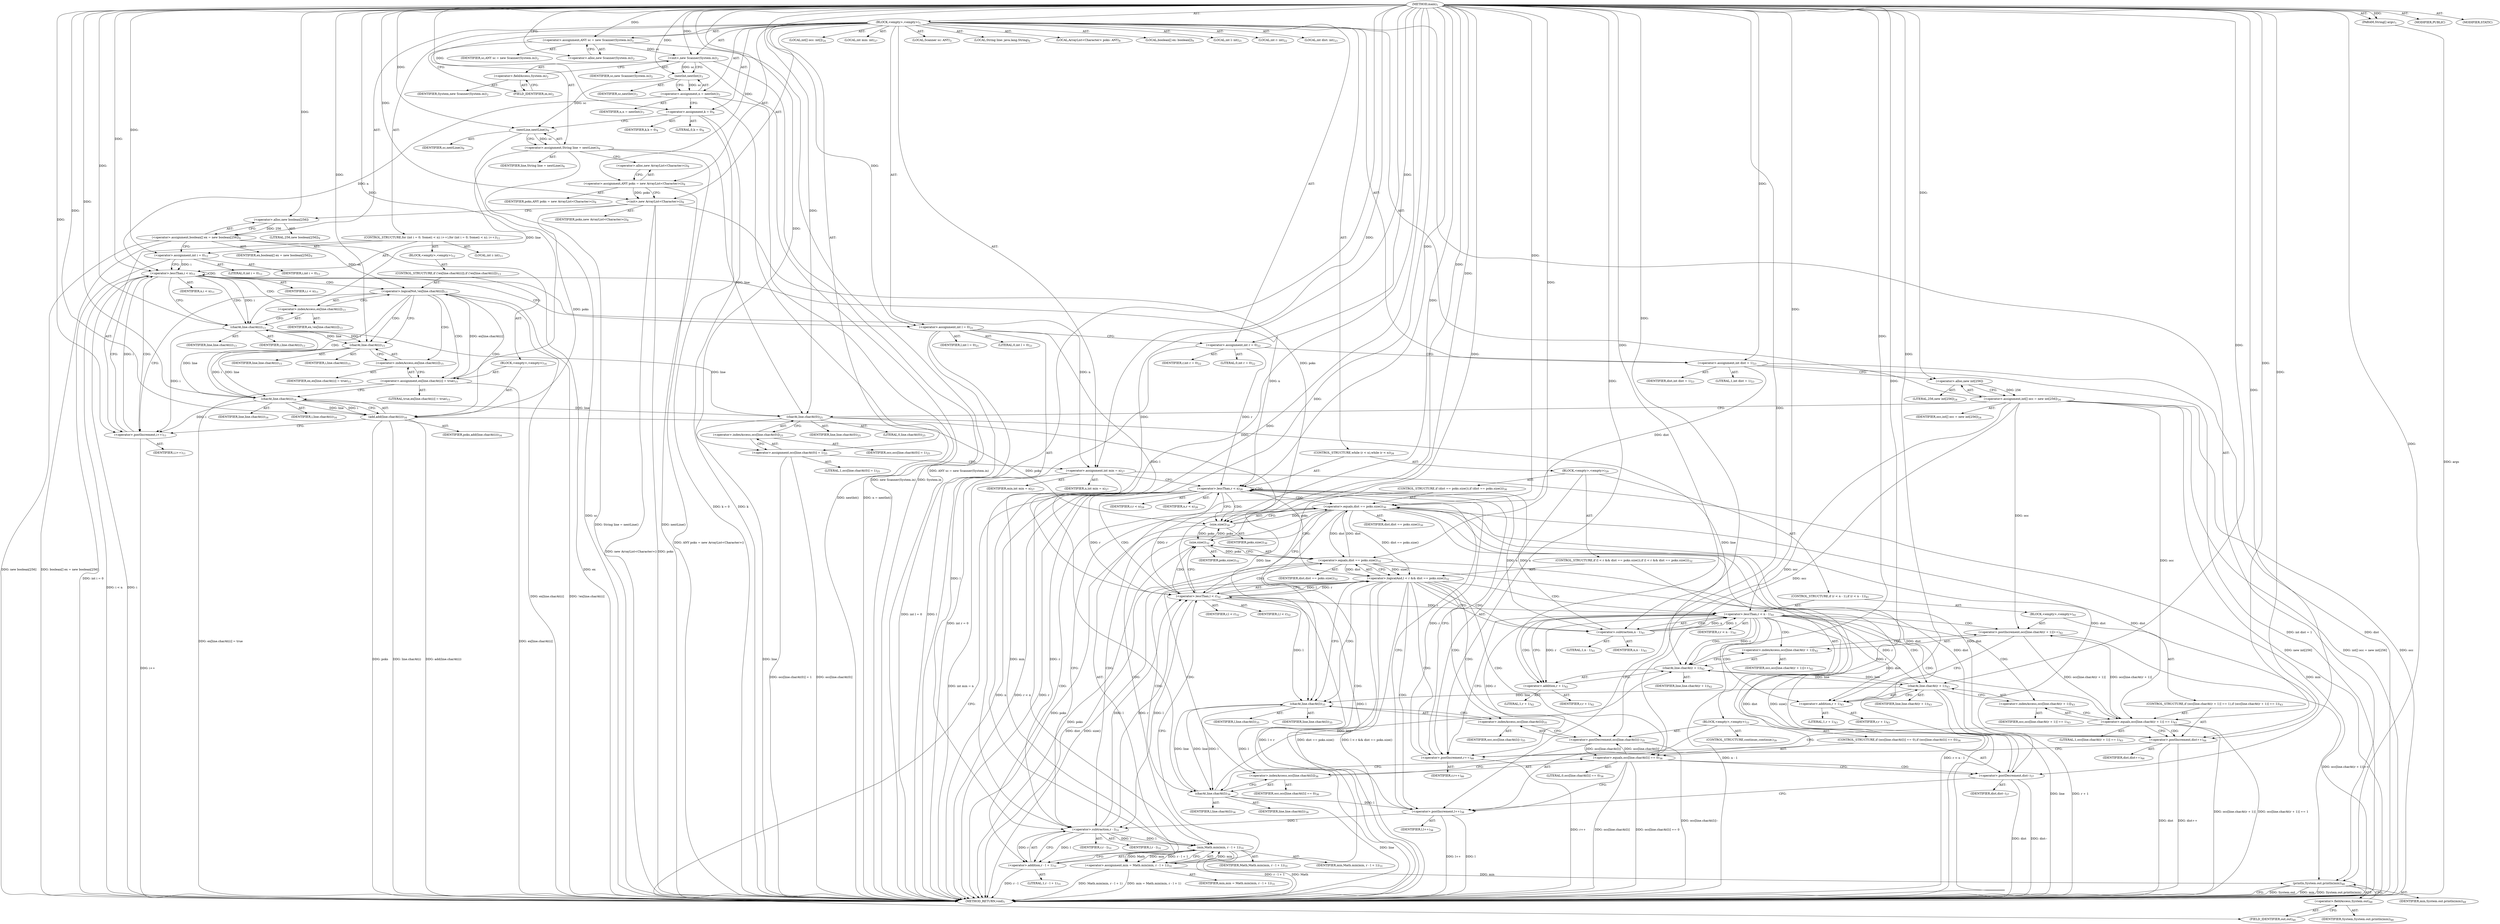 digraph "main" {  
"21" [label = <(METHOD,main)<SUB>1</SUB>> ]
"22" [label = <(PARAM,String[] args)<SUB>1</SUB>> ]
"23" [label = <(BLOCK,&lt;empty&gt;,&lt;empty&gt;)<SUB>1</SUB>> ]
"4" [label = <(LOCAL,Scanner sc: ANY)<SUB>2</SUB>> ]
"24" [label = <(&lt;operator&gt;.assignment,ANY sc = new Scanner(System.in))<SUB>2</SUB>> ]
"25" [label = <(IDENTIFIER,sc,ANY sc = new Scanner(System.in))<SUB>2</SUB>> ]
"26" [label = <(&lt;operator&gt;.alloc,new Scanner(System.in))<SUB>2</SUB>> ]
"27" [label = <(&lt;init&gt;,new Scanner(System.in))<SUB>2</SUB>> ]
"3" [label = <(IDENTIFIER,sc,new Scanner(System.in))<SUB>2</SUB>> ]
"28" [label = <(&lt;operator&gt;.fieldAccess,System.in)<SUB>2</SUB>> ]
"29" [label = <(IDENTIFIER,System,new Scanner(System.in))<SUB>2</SUB>> ]
"30" [label = <(FIELD_IDENTIFIER,in,in)<SUB>2</SUB>> ]
"31" [label = <(&lt;operator&gt;.assignment,n = nextInt())<SUB>3</SUB>> ]
"32" [label = <(IDENTIFIER,n,n = nextInt())<SUB>3</SUB>> ]
"33" [label = <(nextInt,nextInt())<SUB>3</SUB>> ]
"34" [label = <(IDENTIFIER,sc,nextInt())<SUB>3</SUB>> ]
"35" [label = <(&lt;operator&gt;.assignment,k = 0)<SUB>4</SUB>> ]
"36" [label = <(IDENTIFIER,k,k = 0)<SUB>4</SUB>> ]
"37" [label = <(LITERAL,0,k = 0)<SUB>4</SUB>> ]
"38" [label = <(LOCAL,String line: java.lang.String)<SUB>6</SUB>> ]
"39" [label = <(&lt;operator&gt;.assignment,String line = nextLine())<SUB>6</SUB>> ]
"40" [label = <(IDENTIFIER,line,String line = nextLine())<SUB>6</SUB>> ]
"41" [label = <(nextLine,nextLine())<SUB>6</SUB>> ]
"42" [label = <(IDENTIFIER,sc,nextLine())<SUB>6</SUB>> ]
"6" [label = <(LOCAL,ArrayList&lt;Character&gt; poks: ANY)<SUB>8</SUB>> ]
"43" [label = <(&lt;operator&gt;.assignment,ANY poks = new ArrayList&lt;Character&gt;())<SUB>8</SUB>> ]
"44" [label = <(IDENTIFIER,poks,ANY poks = new ArrayList&lt;Character&gt;())<SUB>8</SUB>> ]
"45" [label = <(&lt;operator&gt;.alloc,new ArrayList&lt;Character&gt;())<SUB>8</SUB>> ]
"46" [label = <(&lt;init&gt;,new ArrayList&lt;Character&gt;())<SUB>8</SUB>> ]
"5" [label = <(IDENTIFIER,poks,new ArrayList&lt;Character&gt;())<SUB>8</SUB>> ]
"47" [label = <(LOCAL,boolean[] ex: boolean[])<SUB>9</SUB>> ]
"48" [label = <(&lt;operator&gt;.assignment,boolean[] ex = new boolean[256])<SUB>9</SUB>> ]
"49" [label = <(IDENTIFIER,ex,boolean[] ex = new boolean[256])<SUB>9</SUB>> ]
"50" [label = <(&lt;operator&gt;.alloc,new boolean[256])> ]
"51" [label = <(LITERAL,256,new boolean[256])<SUB>9</SUB>> ]
"52" [label = <(CONTROL_STRUCTURE,for (int i = 0; Some(i &lt; n); i++),for (int i = 0; Some(i &lt; n); i++))<SUB>11</SUB>> ]
"53" [label = <(LOCAL,int i: int)<SUB>11</SUB>> ]
"54" [label = <(&lt;operator&gt;.assignment,int i = 0)<SUB>11</SUB>> ]
"55" [label = <(IDENTIFIER,i,int i = 0)<SUB>11</SUB>> ]
"56" [label = <(LITERAL,0,int i = 0)<SUB>11</SUB>> ]
"57" [label = <(&lt;operator&gt;.lessThan,i &lt; n)<SUB>11</SUB>> ]
"58" [label = <(IDENTIFIER,i,i &lt; n)<SUB>11</SUB>> ]
"59" [label = <(IDENTIFIER,n,i &lt; n)<SUB>11</SUB>> ]
"60" [label = <(&lt;operator&gt;.postIncrement,i++)<SUB>11</SUB>> ]
"61" [label = <(IDENTIFIER,i,i++)<SUB>11</SUB>> ]
"62" [label = <(BLOCK,&lt;empty&gt;,&lt;empty&gt;)<SUB>12</SUB>> ]
"63" [label = <(CONTROL_STRUCTURE,if (!ex[line.charAt(i)]),if (!ex[line.charAt(i)]))<SUB>13</SUB>> ]
"64" [label = <(&lt;operator&gt;.logicalNot,!ex[line.charAt(i)])<SUB>13</SUB>> ]
"65" [label = <(&lt;operator&gt;.indexAccess,ex[line.charAt(i)])<SUB>13</SUB>> ]
"66" [label = <(IDENTIFIER,ex,!ex[line.charAt(i)])<SUB>13</SUB>> ]
"67" [label = <(charAt,line.charAt(i))<SUB>13</SUB>> ]
"68" [label = <(IDENTIFIER,line,line.charAt(i))<SUB>13</SUB>> ]
"69" [label = <(IDENTIFIER,i,line.charAt(i))<SUB>13</SUB>> ]
"70" [label = <(BLOCK,&lt;empty&gt;,&lt;empty&gt;)<SUB>14</SUB>> ]
"71" [label = <(&lt;operator&gt;.assignment,ex[line.charAt(i)] = true)<SUB>15</SUB>> ]
"72" [label = <(&lt;operator&gt;.indexAccess,ex[line.charAt(i)])<SUB>15</SUB>> ]
"73" [label = <(IDENTIFIER,ex,ex[line.charAt(i)] = true)<SUB>15</SUB>> ]
"74" [label = <(charAt,line.charAt(i))<SUB>15</SUB>> ]
"75" [label = <(IDENTIFIER,line,line.charAt(i))<SUB>15</SUB>> ]
"76" [label = <(IDENTIFIER,i,line.charAt(i))<SUB>15</SUB>> ]
"77" [label = <(LITERAL,true,ex[line.charAt(i)] = true)<SUB>15</SUB>> ]
"78" [label = <(add,add(line.charAt(i)))<SUB>16</SUB>> ]
"79" [label = <(IDENTIFIER,poks,add(line.charAt(i)))<SUB>16</SUB>> ]
"80" [label = <(charAt,line.charAt(i))<SUB>16</SUB>> ]
"81" [label = <(IDENTIFIER,line,line.charAt(i))<SUB>16</SUB>> ]
"82" [label = <(IDENTIFIER,i,line.charAt(i))<SUB>16</SUB>> ]
"83" [label = <(LOCAL,int l: int)<SUB>21</SUB>> ]
"84" [label = <(&lt;operator&gt;.assignment,int l = 0)<SUB>21</SUB>> ]
"85" [label = <(IDENTIFIER,l,int l = 0)<SUB>21</SUB>> ]
"86" [label = <(LITERAL,0,int l = 0)<SUB>21</SUB>> ]
"87" [label = <(LOCAL,int r: int)<SUB>22</SUB>> ]
"88" [label = <(&lt;operator&gt;.assignment,int r = 0)<SUB>22</SUB>> ]
"89" [label = <(IDENTIFIER,r,int r = 0)<SUB>22</SUB>> ]
"90" [label = <(LITERAL,0,int r = 0)<SUB>22</SUB>> ]
"91" [label = <(LOCAL,int dist: int)<SUB>23</SUB>> ]
"92" [label = <(&lt;operator&gt;.assignment,int dist = 1)<SUB>23</SUB>> ]
"93" [label = <(IDENTIFIER,dist,int dist = 1)<SUB>23</SUB>> ]
"94" [label = <(LITERAL,1,int dist = 1)<SUB>23</SUB>> ]
"95" [label = <(LOCAL,int[] occ: int[])<SUB>24</SUB>> ]
"96" [label = <(&lt;operator&gt;.assignment,int[] occ = new int[256])<SUB>24</SUB>> ]
"97" [label = <(IDENTIFIER,occ,int[] occ = new int[256])<SUB>24</SUB>> ]
"98" [label = <(&lt;operator&gt;.alloc,new int[256])> ]
"99" [label = <(LITERAL,256,new int[256])<SUB>24</SUB>> ]
"100" [label = <(&lt;operator&gt;.assignment,occ[line.charAt(0)] = 1)<SUB>25</SUB>> ]
"101" [label = <(&lt;operator&gt;.indexAccess,occ[line.charAt(0)])<SUB>25</SUB>> ]
"102" [label = <(IDENTIFIER,occ,occ[line.charAt(0)] = 1)<SUB>25</SUB>> ]
"103" [label = <(charAt,line.charAt(0))<SUB>25</SUB>> ]
"104" [label = <(IDENTIFIER,line,line.charAt(0))<SUB>25</SUB>> ]
"105" [label = <(LITERAL,0,line.charAt(0))<SUB>25</SUB>> ]
"106" [label = <(LITERAL,1,occ[line.charAt(0)] = 1)<SUB>25</SUB>> ]
"107" [label = <(LOCAL,int min: int)<SUB>27</SUB>> ]
"108" [label = <(&lt;operator&gt;.assignment,int min = n)<SUB>27</SUB>> ]
"109" [label = <(IDENTIFIER,min,int min = n)<SUB>27</SUB>> ]
"110" [label = <(IDENTIFIER,n,int min = n)<SUB>27</SUB>> ]
"111" [label = <(CONTROL_STRUCTURE,while (r &lt; n),while (r &lt; n))<SUB>28</SUB>> ]
"112" [label = <(&lt;operator&gt;.lessThan,r &lt; n)<SUB>28</SUB>> ]
"113" [label = <(IDENTIFIER,r,r &lt; n)<SUB>28</SUB>> ]
"114" [label = <(IDENTIFIER,n,r &lt; n)<SUB>28</SUB>> ]
"115" [label = <(BLOCK,&lt;empty&gt;,&lt;empty&gt;)<SUB>29</SUB>> ]
"116" [label = <(CONTROL_STRUCTURE,if (dist == poks.size()),if (dist == poks.size()))<SUB>30</SUB>> ]
"117" [label = <(&lt;operator&gt;.equals,dist == poks.size())<SUB>30</SUB>> ]
"118" [label = <(IDENTIFIER,dist,dist == poks.size())<SUB>30</SUB>> ]
"119" [label = <(size,size())<SUB>30</SUB>> ]
"120" [label = <(IDENTIFIER,poks,size())<SUB>30</SUB>> ]
"121" [label = <(&lt;operator&gt;.assignment,min = Math.min(min, r - l + 1))<SUB>31</SUB>> ]
"122" [label = <(IDENTIFIER,min,min = Math.min(min, r - l + 1))<SUB>31</SUB>> ]
"123" [label = <(min,Math.min(min, r - l + 1))<SUB>31</SUB>> ]
"124" [label = <(IDENTIFIER,Math,Math.min(min, r - l + 1))<SUB>31</SUB>> ]
"125" [label = <(IDENTIFIER,min,Math.min(min, r - l + 1))<SUB>31</SUB>> ]
"126" [label = <(&lt;operator&gt;.addition,r - l + 1)<SUB>31</SUB>> ]
"127" [label = <(&lt;operator&gt;.subtraction,r - l)<SUB>31</SUB>> ]
"128" [label = <(IDENTIFIER,r,r - l)<SUB>31</SUB>> ]
"129" [label = <(IDENTIFIER,l,r - l)<SUB>31</SUB>> ]
"130" [label = <(LITERAL,1,r - l + 1)<SUB>31</SUB>> ]
"131" [label = <(CONTROL_STRUCTURE,if (l &lt; r &amp;&amp; dist == poks.size()),if (l &lt; r &amp;&amp; dist == poks.size()))<SUB>32</SUB>> ]
"132" [label = <(&lt;operator&gt;.logicalAnd,l &lt; r &amp;&amp; dist == poks.size())<SUB>32</SUB>> ]
"133" [label = <(&lt;operator&gt;.lessThan,l &lt; r)<SUB>32</SUB>> ]
"134" [label = <(IDENTIFIER,l,l &lt; r)<SUB>32</SUB>> ]
"135" [label = <(IDENTIFIER,r,l &lt; r)<SUB>32</SUB>> ]
"136" [label = <(&lt;operator&gt;.equals,dist == poks.size())<SUB>32</SUB>> ]
"137" [label = <(IDENTIFIER,dist,dist == poks.size())<SUB>32</SUB>> ]
"138" [label = <(size,size())<SUB>32</SUB>> ]
"139" [label = <(IDENTIFIER,poks,size())<SUB>32</SUB>> ]
"140" [label = <(BLOCK,&lt;empty&gt;,&lt;empty&gt;)<SUB>33</SUB>> ]
"141" [label = <(&lt;operator&gt;.postDecrement,occ[line.charAt(l)]--)<SUB>35</SUB>> ]
"142" [label = <(&lt;operator&gt;.indexAccess,occ[line.charAt(l)])<SUB>35</SUB>> ]
"143" [label = <(IDENTIFIER,occ,occ[line.charAt(l)]--)<SUB>35</SUB>> ]
"144" [label = <(charAt,line.charAt(l))<SUB>35</SUB>> ]
"145" [label = <(IDENTIFIER,line,line.charAt(l))<SUB>35</SUB>> ]
"146" [label = <(IDENTIFIER,l,line.charAt(l))<SUB>35</SUB>> ]
"147" [label = <(CONTROL_STRUCTURE,if (occ[line.charAt(l)] == 0),if (occ[line.charAt(l)] == 0))<SUB>36</SUB>> ]
"148" [label = <(&lt;operator&gt;.equals,occ[line.charAt(l)] == 0)<SUB>36</SUB>> ]
"149" [label = <(&lt;operator&gt;.indexAccess,occ[line.charAt(l)])<SUB>36</SUB>> ]
"150" [label = <(IDENTIFIER,occ,occ[line.charAt(l)] == 0)<SUB>36</SUB>> ]
"151" [label = <(charAt,line.charAt(l))<SUB>36</SUB>> ]
"152" [label = <(IDENTIFIER,line,line.charAt(l))<SUB>36</SUB>> ]
"153" [label = <(IDENTIFIER,l,line.charAt(l))<SUB>36</SUB>> ]
"154" [label = <(LITERAL,0,occ[line.charAt(l)] == 0)<SUB>36</SUB>> ]
"155" [label = <(&lt;operator&gt;.postDecrement,dist--)<SUB>37</SUB>> ]
"156" [label = <(IDENTIFIER,dist,dist--)<SUB>37</SUB>> ]
"157" [label = <(&lt;operator&gt;.postIncrement,l++)<SUB>38</SUB>> ]
"158" [label = <(IDENTIFIER,l,l++)<SUB>38</SUB>> ]
"159" [label = <(CONTROL_STRUCTURE,continue;,continue;)<SUB>39</SUB>> ]
"160" [label = <(CONTROL_STRUCTURE,if (r &lt; n - 1),if (r &lt; n - 1))<SUB>41</SUB>> ]
"161" [label = <(&lt;operator&gt;.lessThan,r &lt; n - 1)<SUB>41</SUB>> ]
"162" [label = <(IDENTIFIER,r,r &lt; n - 1)<SUB>41</SUB>> ]
"163" [label = <(&lt;operator&gt;.subtraction,n - 1)<SUB>41</SUB>> ]
"164" [label = <(IDENTIFIER,n,n - 1)<SUB>41</SUB>> ]
"165" [label = <(LITERAL,1,n - 1)<SUB>41</SUB>> ]
"166" [label = <(BLOCK,&lt;empty&gt;,&lt;empty&gt;)<SUB>41</SUB>> ]
"167" [label = <(&lt;operator&gt;.postIncrement,occ[line.charAt(r + 1)]++)<SUB>42</SUB>> ]
"168" [label = <(&lt;operator&gt;.indexAccess,occ[line.charAt(r + 1)])<SUB>42</SUB>> ]
"169" [label = <(IDENTIFIER,occ,occ[line.charAt(r + 1)]++)<SUB>42</SUB>> ]
"170" [label = <(charAt,line.charAt(r + 1))<SUB>42</SUB>> ]
"171" [label = <(IDENTIFIER,line,line.charAt(r + 1))<SUB>42</SUB>> ]
"172" [label = <(&lt;operator&gt;.addition,r + 1)<SUB>42</SUB>> ]
"173" [label = <(IDENTIFIER,r,r + 1)<SUB>42</SUB>> ]
"174" [label = <(LITERAL,1,r + 1)<SUB>42</SUB>> ]
"175" [label = <(CONTROL_STRUCTURE,if (occ[line.charAt(r + 1)] == 1),if (occ[line.charAt(r + 1)] == 1))<SUB>43</SUB>> ]
"176" [label = <(&lt;operator&gt;.equals,occ[line.charAt(r + 1)] == 1)<SUB>43</SUB>> ]
"177" [label = <(&lt;operator&gt;.indexAccess,occ[line.charAt(r + 1)])<SUB>43</SUB>> ]
"178" [label = <(IDENTIFIER,occ,occ[line.charAt(r + 1)] == 1)<SUB>43</SUB>> ]
"179" [label = <(charAt,line.charAt(r + 1))<SUB>43</SUB>> ]
"180" [label = <(IDENTIFIER,line,line.charAt(r + 1))<SUB>43</SUB>> ]
"181" [label = <(&lt;operator&gt;.addition,r + 1)<SUB>43</SUB>> ]
"182" [label = <(IDENTIFIER,r,r + 1)<SUB>43</SUB>> ]
"183" [label = <(LITERAL,1,r + 1)<SUB>43</SUB>> ]
"184" [label = <(LITERAL,1,occ[line.charAt(r + 1)] == 1)<SUB>43</SUB>> ]
"185" [label = <(&lt;operator&gt;.postIncrement,dist++)<SUB>44</SUB>> ]
"186" [label = <(IDENTIFIER,dist,dist++)<SUB>44</SUB>> ]
"187" [label = <(&lt;operator&gt;.postIncrement,r++)<SUB>46</SUB>> ]
"188" [label = <(IDENTIFIER,r,r++)<SUB>46</SUB>> ]
"189" [label = <(println,System.out.println(min))<SUB>48</SUB>> ]
"190" [label = <(&lt;operator&gt;.fieldAccess,System.out)<SUB>48</SUB>> ]
"191" [label = <(IDENTIFIER,System,System.out.println(min))<SUB>48</SUB>> ]
"192" [label = <(FIELD_IDENTIFIER,out,out)<SUB>48</SUB>> ]
"193" [label = <(IDENTIFIER,min,System.out.println(min))<SUB>48</SUB>> ]
"194" [label = <(MODIFIER,PUBLIC)> ]
"195" [label = <(MODIFIER,STATIC)> ]
"196" [label = <(METHOD_RETURN,void)<SUB>1</SUB>> ]
  "21" -> "22"  [ label = "AST: "] 
  "21" -> "23"  [ label = "AST: "] 
  "21" -> "194"  [ label = "AST: "] 
  "21" -> "195"  [ label = "AST: "] 
  "21" -> "196"  [ label = "AST: "] 
  "23" -> "4"  [ label = "AST: "] 
  "23" -> "24"  [ label = "AST: "] 
  "23" -> "27"  [ label = "AST: "] 
  "23" -> "31"  [ label = "AST: "] 
  "23" -> "35"  [ label = "AST: "] 
  "23" -> "38"  [ label = "AST: "] 
  "23" -> "39"  [ label = "AST: "] 
  "23" -> "6"  [ label = "AST: "] 
  "23" -> "43"  [ label = "AST: "] 
  "23" -> "46"  [ label = "AST: "] 
  "23" -> "47"  [ label = "AST: "] 
  "23" -> "48"  [ label = "AST: "] 
  "23" -> "52"  [ label = "AST: "] 
  "23" -> "83"  [ label = "AST: "] 
  "23" -> "84"  [ label = "AST: "] 
  "23" -> "87"  [ label = "AST: "] 
  "23" -> "88"  [ label = "AST: "] 
  "23" -> "91"  [ label = "AST: "] 
  "23" -> "92"  [ label = "AST: "] 
  "23" -> "95"  [ label = "AST: "] 
  "23" -> "96"  [ label = "AST: "] 
  "23" -> "100"  [ label = "AST: "] 
  "23" -> "107"  [ label = "AST: "] 
  "23" -> "108"  [ label = "AST: "] 
  "23" -> "111"  [ label = "AST: "] 
  "23" -> "189"  [ label = "AST: "] 
  "24" -> "25"  [ label = "AST: "] 
  "24" -> "26"  [ label = "AST: "] 
  "27" -> "3"  [ label = "AST: "] 
  "27" -> "28"  [ label = "AST: "] 
  "28" -> "29"  [ label = "AST: "] 
  "28" -> "30"  [ label = "AST: "] 
  "31" -> "32"  [ label = "AST: "] 
  "31" -> "33"  [ label = "AST: "] 
  "33" -> "34"  [ label = "AST: "] 
  "35" -> "36"  [ label = "AST: "] 
  "35" -> "37"  [ label = "AST: "] 
  "39" -> "40"  [ label = "AST: "] 
  "39" -> "41"  [ label = "AST: "] 
  "41" -> "42"  [ label = "AST: "] 
  "43" -> "44"  [ label = "AST: "] 
  "43" -> "45"  [ label = "AST: "] 
  "46" -> "5"  [ label = "AST: "] 
  "48" -> "49"  [ label = "AST: "] 
  "48" -> "50"  [ label = "AST: "] 
  "50" -> "51"  [ label = "AST: "] 
  "52" -> "53"  [ label = "AST: "] 
  "52" -> "54"  [ label = "AST: "] 
  "52" -> "57"  [ label = "AST: "] 
  "52" -> "60"  [ label = "AST: "] 
  "52" -> "62"  [ label = "AST: "] 
  "54" -> "55"  [ label = "AST: "] 
  "54" -> "56"  [ label = "AST: "] 
  "57" -> "58"  [ label = "AST: "] 
  "57" -> "59"  [ label = "AST: "] 
  "60" -> "61"  [ label = "AST: "] 
  "62" -> "63"  [ label = "AST: "] 
  "63" -> "64"  [ label = "AST: "] 
  "63" -> "70"  [ label = "AST: "] 
  "64" -> "65"  [ label = "AST: "] 
  "65" -> "66"  [ label = "AST: "] 
  "65" -> "67"  [ label = "AST: "] 
  "67" -> "68"  [ label = "AST: "] 
  "67" -> "69"  [ label = "AST: "] 
  "70" -> "71"  [ label = "AST: "] 
  "70" -> "78"  [ label = "AST: "] 
  "71" -> "72"  [ label = "AST: "] 
  "71" -> "77"  [ label = "AST: "] 
  "72" -> "73"  [ label = "AST: "] 
  "72" -> "74"  [ label = "AST: "] 
  "74" -> "75"  [ label = "AST: "] 
  "74" -> "76"  [ label = "AST: "] 
  "78" -> "79"  [ label = "AST: "] 
  "78" -> "80"  [ label = "AST: "] 
  "80" -> "81"  [ label = "AST: "] 
  "80" -> "82"  [ label = "AST: "] 
  "84" -> "85"  [ label = "AST: "] 
  "84" -> "86"  [ label = "AST: "] 
  "88" -> "89"  [ label = "AST: "] 
  "88" -> "90"  [ label = "AST: "] 
  "92" -> "93"  [ label = "AST: "] 
  "92" -> "94"  [ label = "AST: "] 
  "96" -> "97"  [ label = "AST: "] 
  "96" -> "98"  [ label = "AST: "] 
  "98" -> "99"  [ label = "AST: "] 
  "100" -> "101"  [ label = "AST: "] 
  "100" -> "106"  [ label = "AST: "] 
  "101" -> "102"  [ label = "AST: "] 
  "101" -> "103"  [ label = "AST: "] 
  "103" -> "104"  [ label = "AST: "] 
  "103" -> "105"  [ label = "AST: "] 
  "108" -> "109"  [ label = "AST: "] 
  "108" -> "110"  [ label = "AST: "] 
  "111" -> "112"  [ label = "AST: "] 
  "111" -> "115"  [ label = "AST: "] 
  "112" -> "113"  [ label = "AST: "] 
  "112" -> "114"  [ label = "AST: "] 
  "115" -> "116"  [ label = "AST: "] 
  "115" -> "131"  [ label = "AST: "] 
  "115" -> "160"  [ label = "AST: "] 
  "115" -> "187"  [ label = "AST: "] 
  "116" -> "117"  [ label = "AST: "] 
  "116" -> "121"  [ label = "AST: "] 
  "117" -> "118"  [ label = "AST: "] 
  "117" -> "119"  [ label = "AST: "] 
  "119" -> "120"  [ label = "AST: "] 
  "121" -> "122"  [ label = "AST: "] 
  "121" -> "123"  [ label = "AST: "] 
  "123" -> "124"  [ label = "AST: "] 
  "123" -> "125"  [ label = "AST: "] 
  "123" -> "126"  [ label = "AST: "] 
  "126" -> "127"  [ label = "AST: "] 
  "126" -> "130"  [ label = "AST: "] 
  "127" -> "128"  [ label = "AST: "] 
  "127" -> "129"  [ label = "AST: "] 
  "131" -> "132"  [ label = "AST: "] 
  "131" -> "140"  [ label = "AST: "] 
  "132" -> "133"  [ label = "AST: "] 
  "132" -> "136"  [ label = "AST: "] 
  "133" -> "134"  [ label = "AST: "] 
  "133" -> "135"  [ label = "AST: "] 
  "136" -> "137"  [ label = "AST: "] 
  "136" -> "138"  [ label = "AST: "] 
  "138" -> "139"  [ label = "AST: "] 
  "140" -> "141"  [ label = "AST: "] 
  "140" -> "147"  [ label = "AST: "] 
  "140" -> "157"  [ label = "AST: "] 
  "140" -> "159"  [ label = "AST: "] 
  "141" -> "142"  [ label = "AST: "] 
  "142" -> "143"  [ label = "AST: "] 
  "142" -> "144"  [ label = "AST: "] 
  "144" -> "145"  [ label = "AST: "] 
  "144" -> "146"  [ label = "AST: "] 
  "147" -> "148"  [ label = "AST: "] 
  "147" -> "155"  [ label = "AST: "] 
  "148" -> "149"  [ label = "AST: "] 
  "148" -> "154"  [ label = "AST: "] 
  "149" -> "150"  [ label = "AST: "] 
  "149" -> "151"  [ label = "AST: "] 
  "151" -> "152"  [ label = "AST: "] 
  "151" -> "153"  [ label = "AST: "] 
  "155" -> "156"  [ label = "AST: "] 
  "157" -> "158"  [ label = "AST: "] 
  "160" -> "161"  [ label = "AST: "] 
  "160" -> "166"  [ label = "AST: "] 
  "161" -> "162"  [ label = "AST: "] 
  "161" -> "163"  [ label = "AST: "] 
  "163" -> "164"  [ label = "AST: "] 
  "163" -> "165"  [ label = "AST: "] 
  "166" -> "167"  [ label = "AST: "] 
  "166" -> "175"  [ label = "AST: "] 
  "167" -> "168"  [ label = "AST: "] 
  "168" -> "169"  [ label = "AST: "] 
  "168" -> "170"  [ label = "AST: "] 
  "170" -> "171"  [ label = "AST: "] 
  "170" -> "172"  [ label = "AST: "] 
  "172" -> "173"  [ label = "AST: "] 
  "172" -> "174"  [ label = "AST: "] 
  "175" -> "176"  [ label = "AST: "] 
  "175" -> "185"  [ label = "AST: "] 
  "176" -> "177"  [ label = "AST: "] 
  "176" -> "184"  [ label = "AST: "] 
  "177" -> "178"  [ label = "AST: "] 
  "177" -> "179"  [ label = "AST: "] 
  "179" -> "180"  [ label = "AST: "] 
  "179" -> "181"  [ label = "AST: "] 
  "181" -> "182"  [ label = "AST: "] 
  "181" -> "183"  [ label = "AST: "] 
  "185" -> "186"  [ label = "AST: "] 
  "187" -> "188"  [ label = "AST: "] 
  "189" -> "190"  [ label = "AST: "] 
  "189" -> "193"  [ label = "AST: "] 
  "190" -> "191"  [ label = "AST: "] 
  "190" -> "192"  [ label = "AST: "] 
  "24" -> "30"  [ label = "CFG: "] 
  "27" -> "33"  [ label = "CFG: "] 
  "31" -> "35"  [ label = "CFG: "] 
  "35" -> "41"  [ label = "CFG: "] 
  "39" -> "45"  [ label = "CFG: "] 
  "43" -> "46"  [ label = "CFG: "] 
  "46" -> "50"  [ label = "CFG: "] 
  "48" -> "54"  [ label = "CFG: "] 
  "84" -> "88"  [ label = "CFG: "] 
  "88" -> "92"  [ label = "CFG: "] 
  "92" -> "98"  [ label = "CFG: "] 
  "96" -> "103"  [ label = "CFG: "] 
  "100" -> "108"  [ label = "CFG: "] 
  "108" -> "112"  [ label = "CFG: "] 
  "189" -> "196"  [ label = "CFG: "] 
  "26" -> "24"  [ label = "CFG: "] 
  "28" -> "27"  [ label = "CFG: "] 
  "33" -> "31"  [ label = "CFG: "] 
  "41" -> "39"  [ label = "CFG: "] 
  "45" -> "43"  [ label = "CFG: "] 
  "50" -> "48"  [ label = "CFG: "] 
  "54" -> "57"  [ label = "CFG: "] 
  "57" -> "67"  [ label = "CFG: "] 
  "57" -> "84"  [ label = "CFG: "] 
  "60" -> "57"  [ label = "CFG: "] 
  "98" -> "96"  [ label = "CFG: "] 
  "101" -> "100"  [ label = "CFG: "] 
  "112" -> "119"  [ label = "CFG: "] 
  "112" -> "192"  [ label = "CFG: "] 
  "190" -> "189"  [ label = "CFG: "] 
  "30" -> "28"  [ label = "CFG: "] 
  "103" -> "101"  [ label = "CFG: "] 
  "187" -> "112"  [ label = "CFG: "] 
  "192" -> "190"  [ label = "CFG: "] 
  "64" -> "74"  [ label = "CFG: "] 
  "64" -> "60"  [ label = "CFG: "] 
  "117" -> "127"  [ label = "CFG: "] 
  "117" -> "133"  [ label = "CFG: "] 
  "121" -> "133"  [ label = "CFG: "] 
  "132" -> "144"  [ label = "CFG: "] 
  "132" -> "163"  [ label = "CFG: "] 
  "161" -> "172"  [ label = "CFG: "] 
  "161" -> "187"  [ label = "CFG: "] 
  "65" -> "64"  [ label = "CFG: "] 
  "71" -> "80"  [ label = "CFG: "] 
  "78" -> "60"  [ label = "CFG: "] 
  "119" -> "117"  [ label = "CFG: "] 
  "123" -> "121"  [ label = "CFG: "] 
  "133" -> "132"  [ label = "CFG: "] 
  "133" -> "138"  [ label = "CFG: "] 
  "136" -> "132"  [ label = "CFG: "] 
  "141" -> "151"  [ label = "CFG: "] 
  "157" -> "112"  [ label = "CFG: "] 
  "163" -> "161"  [ label = "CFG: "] 
  "167" -> "181"  [ label = "CFG: "] 
  "67" -> "65"  [ label = "CFG: "] 
  "72" -> "71"  [ label = "CFG: "] 
  "80" -> "78"  [ label = "CFG: "] 
  "126" -> "123"  [ label = "CFG: "] 
  "138" -> "136"  [ label = "CFG: "] 
  "142" -> "141"  [ label = "CFG: "] 
  "148" -> "155"  [ label = "CFG: "] 
  "148" -> "157"  [ label = "CFG: "] 
  "155" -> "157"  [ label = "CFG: "] 
  "168" -> "167"  [ label = "CFG: "] 
  "176" -> "185"  [ label = "CFG: "] 
  "176" -> "187"  [ label = "CFG: "] 
  "185" -> "187"  [ label = "CFG: "] 
  "74" -> "72"  [ label = "CFG: "] 
  "127" -> "126"  [ label = "CFG: "] 
  "144" -> "142"  [ label = "CFG: "] 
  "149" -> "148"  [ label = "CFG: "] 
  "170" -> "168"  [ label = "CFG: "] 
  "177" -> "176"  [ label = "CFG: "] 
  "151" -> "149"  [ label = "CFG: "] 
  "172" -> "170"  [ label = "CFG: "] 
  "179" -> "177"  [ label = "CFG: "] 
  "181" -> "179"  [ label = "CFG: "] 
  "21" -> "26"  [ label = "CFG: "] 
  "22" -> "196"  [ label = "DDG: args"] 
  "24" -> "196"  [ label = "DDG: ANY sc = new Scanner(System.in)"] 
  "27" -> "196"  [ label = "DDG: System.in"] 
  "27" -> "196"  [ label = "DDG: new Scanner(System.in)"] 
  "31" -> "196"  [ label = "DDG: nextInt()"] 
  "31" -> "196"  [ label = "DDG: n = nextInt()"] 
  "35" -> "196"  [ label = "DDG: k = 0"] 
  "41" -> "196"  [ label = "DDG: sc"] 
  "39" -> "196"  [ label = "DDG: nextLine()"] 
  "39" -> "196"  [ label = "DDG: String line = nextLine()"] 
  "43" -> "196"  [ label = "DDG: ANY poks = new ArrayList&lt;Character&gt;()"] 
  "46" -> "196"  [ label = "DDG: poks"] 
  "46" -> "196"  [ label = "DDG: new ArrayList&lt;Character&gt;()"] 
  "48" -> "196"  [ label = "DDG: ex"] 
  "48" -> "196"  [ label = "DDG: new boolean[256]"] 
  "48" -> "196"  [ label = "DDG: boolean[] ex = new boolean[256]"] 
  "54" -> "196"  [ label = "DDG: int i = 0"] 
  "57" -> "196"  [ label = "DDG: i"] 
  "57" -> "196"  [ label = "DDG: i &lt; n"] 
  "84" -> "196"  [ label = "DDG: l"] 
  "84" -> "196"  [ label = "DDG: int l = 0"] 
  "88" -> "196"  [ label = "DDG: int r = 0"] 
  "92" -> "196"  [ label = "DDG: dist"] 
  "92" -> "196"  [ label = "DDG: int dist = 1"] 
  "96" -> "196"  [ label = "DDG: occ"] 
  "96" -> "196"  [ label = "DDG: new int[256]"] 
  "96" -> "196"  [ label = "DDG: int[] occ = new int[256]"] 
  "103" -> "196"  [ label = "DDG: line"] 
  "100" -> "196"  [ label = "DDG: occ[line.charAt(0)]"] 
  "100" -> "196"  [ label = "DDG: occ[line.charAt(0)] = 1"] 
  "108" -> "196"  [ label = "DDG: int min = n"] 
  "112" -> "196"  [ label = "DDG: r"] 
  "112" -> "196"  [ label = "DDG: n"] 
  "112" -> "196"  [ label = "DDG: r &lt; n"] 
  "189" -> "196"  [ label = "DDG: System.out"] 
  "189" -> "196"  [ label = "DDG: min"] 
  "189" -> "196"  [ label = "DDG: System.out.println(min)"] 
  "117" -> "196"  [ label = "DDG: dist"] 
  "119" -> "196"  [ label = "DDG: poks"] 
  "117" -> "196"  [ label = "DDG: size()"] 
  "126" -> "196"  [ label = "DDG: r - l"] 
  "123" -> "196"  [ label = "DDG: r - l + 1"] 
  "121" -> "196"  [ label = "DDG: Math.min(min, r - l + 1)"] 
  "121" -> "196"  [ label = "DDG: min = Math.min(min, r - l + 1)"] 
  "133" -> "196"  [ label = "DDG: l"] 
  "132" -> "196"  [ label = "DDG: l &lt; r"] 
  "136" -> "196"  [ label = "DDG: dist"] 
  "138" -> "196"  [ label = "DDG: poks"] 
  "136" -> "196"  [ label = "DDG: size()"] 
  "132" -> "196"  [ label = "DDG: dist == poks.size()"] 
  "132" -> "196"  [ label = "DDG: l &lt; r &amp;&amp; dist == poks.size()"] 
  "161" -> "196"  [ label = "DDG: n - 1"] 
  "161" -> "196"  [ label = "DDG: r &lt; n - 1"] 
  "167" -> "196"  [ label = "DDG: occ[line.charAt(r + 1)]++"] 
  "179" -> "196"  [ label = "DDG: line"] 
  "179" -> "196"  [ label = "DDG: r + 1"] 
  "176" -> "196"  [ label = "DDG: occ[line.charAt(r + 1)]"] 
  "176" -> "196"  [ label = "DDG: occ[line.charAt(r + 1)] == 1"] 
  "185" -> "196"  [ label = "DDG: dist"] 
  "185" -> "196"  [ label = "DDG: dist++"] 
  "187" -> "196"  [ label = "DDG: r++"] 
  "141" -> "196"  [ label = "DDG: occ[line.charAt(l)]--"] 
  "151" -> "196"  [ label = "DDG: line"] 
  "148" -> "196"  [ label = "DDG: occ[line.charAt(l)]"] 
  "148" -> "196"  [ label = "DDG: occ[line.charAt(l)] == 0"] 
  "155" -> "196"  [ label = "DDG: dist"] 
  "155" -> "196"  [ label = "DDG: dist--"] 
  "157" -> "196"  [ label = "DDG: l"] 
  "157" -> "196"  [ label = "DDG: l++"] 
  "64" -> "196"  [ label = "DDG: ex[line.charAt(i)]"] 
  "64" -> "196"  [ label = "DDG: !ex[line.charAt(i)]"] 
  "71" -> "196"  [ label = "DDG: ex[line.charAt(i)]"] 
  "71" -> "196"  [ label = "DDG: ex[line.charAt(i)] = true"] 
  "78" -> "196"  [ label = "DDG: poks"] 
  "78" -> "196"  [ label = "DDG: line.charAt(i)"] 
  "78" -> "196"  [ label = "DDG: add(line.charAt(i))"] 
  "60" -> "196"  [ label = "DDG: i++"] 
  "35" -> "196"  [ label = "DDG: k"] 
  "123" -> "196"  [ label = "DDG: Math"] 
  "21" -> "22"  [ label = "DDG: "] 
  "21" -> "24"  [ label = "DDG: "] 
  "33" -> "31"  [ label = "DDG: sc"] 
  "21" -> "35"  [ label = "DDG: "] 
  "41" -> "39"  [ label = "DDG: sc"] 
  "21" -> "43"  [ label = "DDG: "] 
  "50" -> "48"  [ label = "DDG: 256"] 
  "21" -> "84"  [ label = "DDG: "] 
  "21" -> "88"  [ label = "DDG: "] 
  "21" -> "92"  [ label = "DDG: "] 
  "98" -> "96"  [ label = "DDG: 256"] 
  "21" -> "100"  [ label = "DDG: "] 
  "57" -> "108"  [ label = "DDG: n"] 
  "21" -> "108"  [ label = "DDG: "] 
  "24" -> "27"  [ label = "DDG: sc"] 
  "21" -> "27"  [ label = "DDG: "] 
  "43" -> "46"  [ label = "DDG: poks"] 
  "21" -> "46"  [ label = "DDG: "] 
  "21" -> "54"  [ label = "DDG: "] 
  "108" -> "189"  [ label = "DDG: min"] 
  "121" -> "189"  [ label = "DDG: min"] 
  "21" -> "189"  [ label = "DDG: "] 
  "27" -> "33"  [ label = "DDG: sc"] 
  "21" -> "33"  [ label = "DDG: "] 
  "33" -> "41"  [ label = "DDG: sc"] 
  "21" -> "41"  [ label = "DDG: "] 
  "21" -> "50"  [ label = "DDG: "] 
  "54" -> "57"  [ label = "DDG: i"] 
  "60" -> "57"  [ label = "DDG: i"] 
  "21" -> "57"  [ label = "DDG: "] 
  "31" -> "57"  [ label = "DDG: n"] 
  "67" -> "60"  [ label = "DDG: i"] 
  "80" -> "60"  [ label = "DDG: i"] 
  "21" -> "60"  [ label = "DDG: "] 
  "21" -> "98"  [ label = "DDG: "] 
  "88" -> "112"  [ label = "DDG: r"] 
  "133" -> "112"  [ label = "DDG: r"] 
  "187" -> "112"  [ label = "DDG: r"] 
  "21" -> "112"  [ label = "DDG: "] 
  "163" -> "112"  [ label = "DDG: n"] 
  "57" -> "112"  [ label = "DDG: n"] 
  "39" -> "103"  [ label = "DDG: line"] 
  "67" -> "103"  [ label = "DDG: line"] 
  "80" -> "103"  [ label = "DDG: line"] 
  "21" -> "103"  [ label = "DDG: "] 
  "123" -> "121"  [ label = "DDG: Math"] 
  "123" -> "121"  [ label = "DDG: min"] 
  "123" -> "121"  [ label = "DDG: r - l + 1"] 
  "161" -> "187"  [ label = "DDG: r"] 
  "21" -> "187"  [ label = "DDG: "] 
  "48" -> "64"  [ label = "DDG: ex"] 
  "71" -> "64"  [ label = "DDG: ex[line.charAt(i)]"] 
  "21" -> "71"  [ label = "DDG: "] 
  "92" -> "117"  [ label = "DDG: dist"] 
  "136" -> "117"  [ label = "DDG: dist"] 
  "185" -> "117"  [ label = "DDG: dist"] 
  "155" -> "117"  [ label = "DDG: dist"] 
  "21" -> "117"  [ label = "DDG: "] 
  "119" -> "117"  [ label = "DDG: poks"] 
  "133" -> "132"  [ label = "DDG: l"] 
  "133" -> "132"  [ label = "DDG: r"] 
  "136" -> "132"  [ label = "DDG: dist"] 
  "136" -> "132"  [ label = "DDG: size()"] 
  "117" -> "132"  [ label = "DDG: dist == poks.size()"] 
  "133" -> "161"  [ label = "DDG: r"] 
  "21" -> "161"  [ label = "DDG: "] 
  "163" -> "161"  [ label = "DDG: n"] 
  "163" -> "161"  [ label = "DDG: 1"] 
  "46" -> "78"  [ label = "DDG: poks"] 
  "21" -> "78"  [ label = "DDG: "] 
  "80" -> "78"  [ label = "DDG: line"] 
  "80" -> "78"  [ label = "DDG: i"] 
  "46" -> "119"  [ label = "DDG: poks"] 
  "138" -> "119"  [ label = "DDG: poks"] 
  "78" -> "119"  [ label = "DDG: poks"] 
  "21" -> "119"  [ label = "DDG: "] 
  "21" -> "123"  [ label = "DDG: "] 
  "108" -> "123"  [ label = "DDG: min"] 
  "121" -> "123"  [ label = "DDG: min"] 
  "127" -> "123"  [ label = "DDG: r"] 
  "127" -> "123"  [ label = "DDG: l"] 
  "84" -> "133"  [ label = "DDG: l"] 
  "127" -> "133"  [ label = "DDG: l"] 
  "157" -> "133"  [ label = "DDG: l"] 
  "21" -> "133"  [ label = "DDG: "] 
  "112" -> "133"  [ label = "DDG: r"] 
  "127" -> "133"  [ label = "DDG: r"] 
  "117" -> "136"  [ label = "DDG: dist"] 
  "21" -> "136"  [ label = "DDG: "] 
  "138" -> "136"  [ label = "DDG: poks"] 
  "96" -> "141"  [ label = "DDG: occ"] 
  "148" -> "141"  [ label = "DDG: occ[line.charAt(l)]"] 
  "151" -> "157"  [ label = "DDG: l"] 
  "21" -> "157"  [ label = "DDG: "] 
  "112" -> "163"  [ label = "DDG: n"] 
  "21" -> "163"  [ label = "DDG: "] 
  "96" -> "167"  [ label = "DDG: occ"] 
  "176" -> "167"  [ label = "DDG: occ[line.charAt(r + 1)]"] 
  "39" -> "67"  [ label = "DDG: line"] 
  "80" -> "67"  [ label = "DDG: line"] 
  "21" -> "67"  [ label = "DDG: "] 
  "57" -> "67"  [ label = "DDG: i"] 
  "74" -> "80"  [ label = "DDG: line"] 
  "21" -> "80"  [ label = "DDG: "] 
  "74" -> "80"  [ label = "DDG: i"] 
  "127" -> "126"  [ label = "DDG: r"] 
  "127" -> "126"  [ label = "DDG: l"] 
  "21" -> "126"  [ label = "DDG: "] 
  "119" -> "138"  [ label = "DDG: poks"] 
  "21" -> "138"  [ label = "DDG: "] 
  "96" -> "148"  [ label = "DDG: occ"] 
  "141" -> "148"  [ label = "DDG: occ[line.charAt(l)]"] 
  "21" -> "148"  [ label = "DDG: "] 
  "117" -> "155"  [ label = "DDG: dist"] 
  "136" -> "155"  [ label = "DDG: dist"] 
  "21" -> "155"  [ label = "DDG: "] 
  "96" -> "176"  [ label = "DDG: occ"] 
  "167" -> "176"  [ label = "DDG: occ[line.charAt(r + 1)]"] 
  "21" -> "176"  [ label = "DDG: "] 
  "117" -> "185"  [ label = "DDG: dist"] 
  "136" -> "185"  [ label = "DDG: dist"] 
  "21" -> "185"  [ label = "DDG: "] 
  "67" -> "74"  [ label = "DDG: line"] 
  "21" -> "74"  [ label = "DDG: "] 
  "67" -> "74"  [ label = "DDG: i"] 
  "112" -> "127"  [ label = "DDG: r"] 
  "21" -> "127"  [ label = "DDG: "] 
  "84" -> "127"  [ label = "DDG: l"] 
  "133" -> "127"  [ label = "DDG: l"] 
  "157" -> "127"  [ label = "DDG: l"] 
  "103" -> "144"  [ label = "DDG: line"] 
  "179" -> "144"  [ label = "DDG: line"] 
  "151" -> "144"  [ label = "DDG: line"] 
  "21" -> "144"  [ label = "DDG: "] 
  "133" -> "144"  [ label = "DDG: l"] 
  "103" -> "170"  [ label = "DDG: line"] 
  "179" -> "170"  [ label = "DDG: line"] 
  "151" -> "170"  [ label = "DDG: line"] 
  "21" -> "170"  [ label = "DDG: "] 
  "161" -> "170"  [ label = "DDG: r"] 
  "144" -> "151"  [ label = "DDG: line"] 
  "21" -> "151"  [ label = "DDG: "] 
  "144" -> "151"  [ label = "DDG: l"] 
  "161" -> "172"  [ label = "DDG: r"] 
  "21" -> "172"  [ label = "DDG: "] 
  "170" -> "179"  [ label = "DDG: line"] 
  "21" -> "179"  [ label = "DDG: "] 
  "161" -> "179"  [ label = "DDG: r"] 
  "21" -> "181"  [ label = "DDG: "] 
  "161" -> "181"  [ label = "DDG: r"] 
  "57" -> "60"  [ label = "CDG: "] 
  "57" -> "64"  [ label = "CDG: "] 
  "57" -> "57"  [ label = "CDG: "] 
  "57" -> "67"  [ label = "CDG: "] 
  "57" -> "65"  [ label = "CDG: "] 
  "112" -> "132"  [ label = "CDG: "] 
  "112" -> "119"  [ label = "CDG: "] 
  "112" -> "112"  [ label = "CDG: "] 
  "112" -> "117"  [ label = "CDG: "] 
  "112" -> "133"  [ label = "CDG: "] 
  "64" -> "72"  [ label = "CDG: "] 
  "64" -> "74"  [ label = "CDG: "] 
  "64" -> "80"  [ label = "CDG: "] 
  "64" -> "71"  [ label = "CDG: "] 
  "64" -> "78"  [ label = "CDG: "] 
  "117" -> "121"  [ label = "CDG: "] 
  "117" -> "123"  [ label = "CDG: "] 
  "117" -> "126"  [ label = "CDG: "] 
  "117" -> "127"  [ label = "CDG: "] 
  "132" -> "141"  [ label = "CDG: "] 
  "132" -> "161"  [ label = "CDG: "] 
  "132" -> "163"  [ label = "CDG: "] 
  "132" -> "149"  [ label = "CDG: "] 
  "132" -> "142"  [ label = "CDG: "] 
  "132" -> "151"  [ label = "CDG: "] 
  "132" -> "157"  [ label = "CDG: "] 
  "132" -> "144"  [ label = "CDG: "] 
  "132" -> "148"  [ label = "CDG: "] 
  "132" -> "187"  [ label = "CDG: "] 
  "161" -> "167"  [ label = "CDG: "] 
  "161" -> "179"  [ label = "CDG: "] 
  "161" -> "168"  [ label = "CDG: "] 
  "161" -> "170"  [ label = "CDG: "] 
  "161" -> "176"  [ label = "CDG: "] 
  "161" -> "181"  [ label = "CDG: "] 
  "161" -> "177"  [ label = "CDG: "] 
  "161" -> "172"  [ label = "CDG: "] 
  "133" -> "136"  [ label = "CDG: "] 
  "133" -> "138"  [ label = "CDG: "] 
  "148" -> "155"  [ label = "CDG: "] 
  "176" -> "185"  [ label = "CDG: "] 
}
